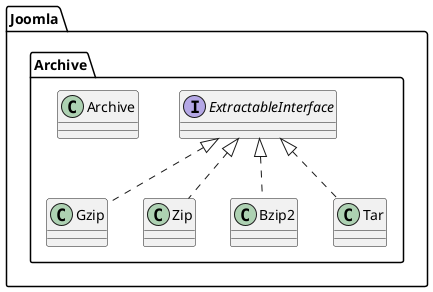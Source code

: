 @startuml
class Joomla.Archive.Gzip
Joomla.Archive.ExtractableInterface <|.. Joomla.Archive.Gzip

interface Joomla.Archive.ExtractableInterface
class Joomla.Archive.Archive
class Joomla.Archive.Zip
Joomla.Archive.ExtractableInterface <|.. Joomla.Archive.Zip
class Joomla.Archive.Bzip2
Joomla.Archive.ExtractableInterface <|.. Joomla.Archive.Bzip2
class Joomla.Archive.Tar
Joomla.Archive.ExtractableInterface <|.. Joomla.Archive.Tar
@enduml
